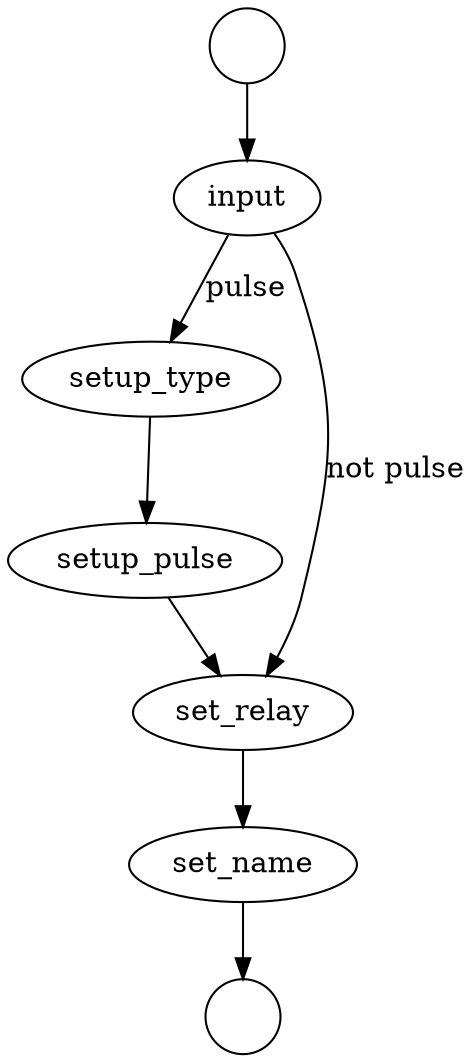 digraph single {
        start[shape=circle, label=""];
        done[shape=circle, label=""];

        start -> input;
        input -> setup_type [label="pulse"];
        setup_type -> setup_pulse;
        setup_pulse -> set_relay;
        input -> set_relay [label="not pulse"];

        set_relay -> set_name;
        set_name -> done;
}
